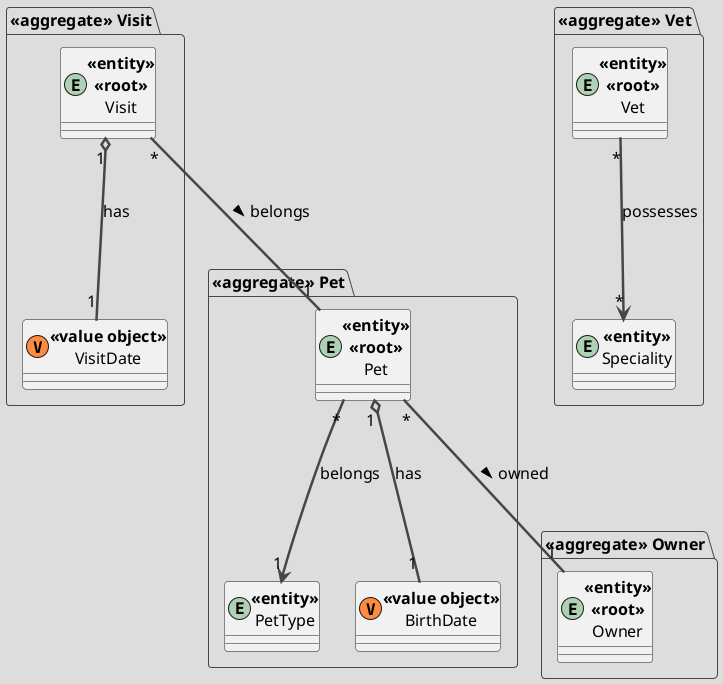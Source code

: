 @startuml
skinparam DefaultFontName Arial
skinparam DefaultFontSize 16
skinparam DefaultFontStyle bold
skinparam ArrowThickness 2.5
!theme toy


package "<<aggregate>> Owner"{
    entity Owner <<entity>><<root>> {}
}

package "<<aggregate>> Pet"{
    entity Pet <<entity>><<root>> {}

    entity PetType <<entity>> {}

    class BirthDate <<(V,#FF8B40) value object>> {}
}

package "<<aggregate>> Vet" {
    entity Vet <<entity>><<root>> {}

    entity Speciality <<entity>> {}
}

package "<<aggregate>> Visit" {
    entity Visit <<entity>><<root>> {}

    class VisitDate <<(V,#FF8B40) value object>> {}
}

Pet "*" ---> "1" PetType: belongs
Pet "1" o--- "1" BirthDate: has
Visit "1" o--- "1" VisitDate: has
Vet "*" ---> "*" Speciality: possesses
Pet "*" --- "1" Owner: owned >
Visit "*" --- "1" Pet: belongs >

@enduml
